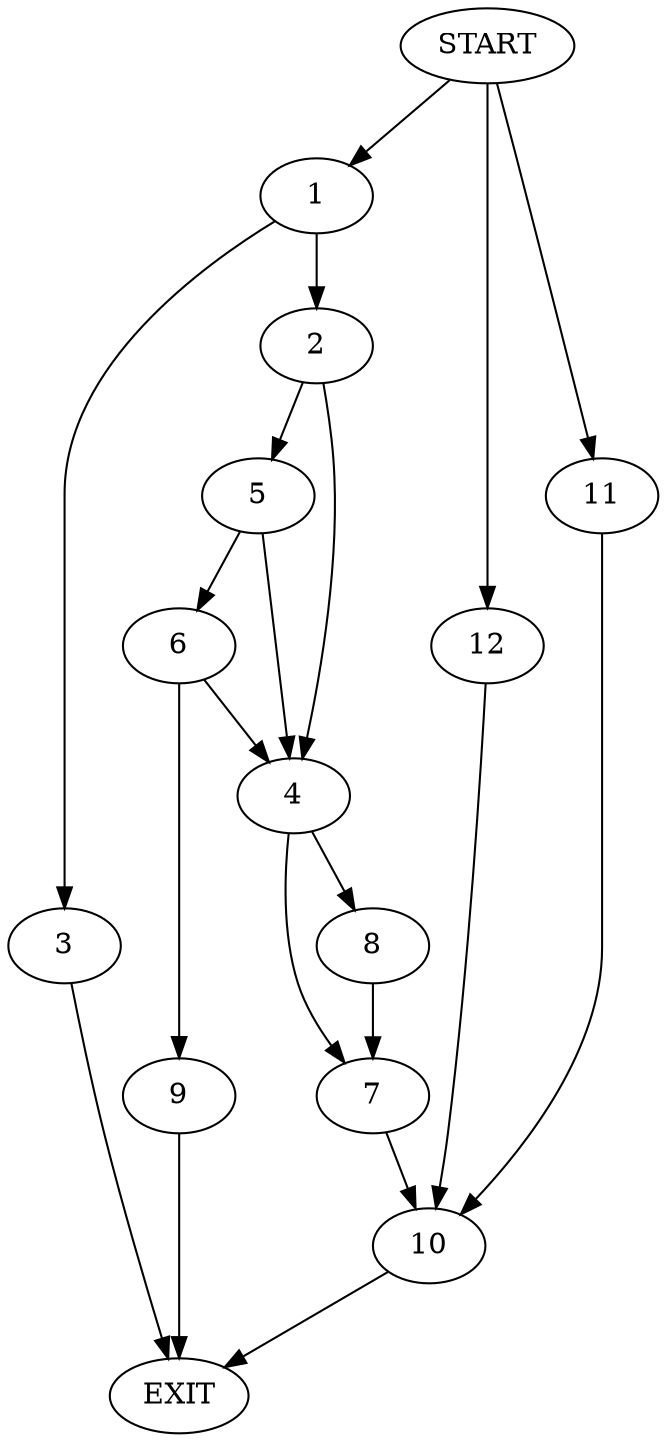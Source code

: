 digraph {
0 [label="START"]
13 [label="EXIT"]
0 -> 1
1 -> 2
1 -> 3
2 -> 4
2 -> 5
3 -> 13
5 -> 4
5 -> 6
4 -> 7
4 -> 8
6 -> 9
6 -> 4
9 -> 13
7 -> 10
8 -> 7
10 -> 13
0 -> 11
11 -> 10
0 -> 12
12 -> 10
}
